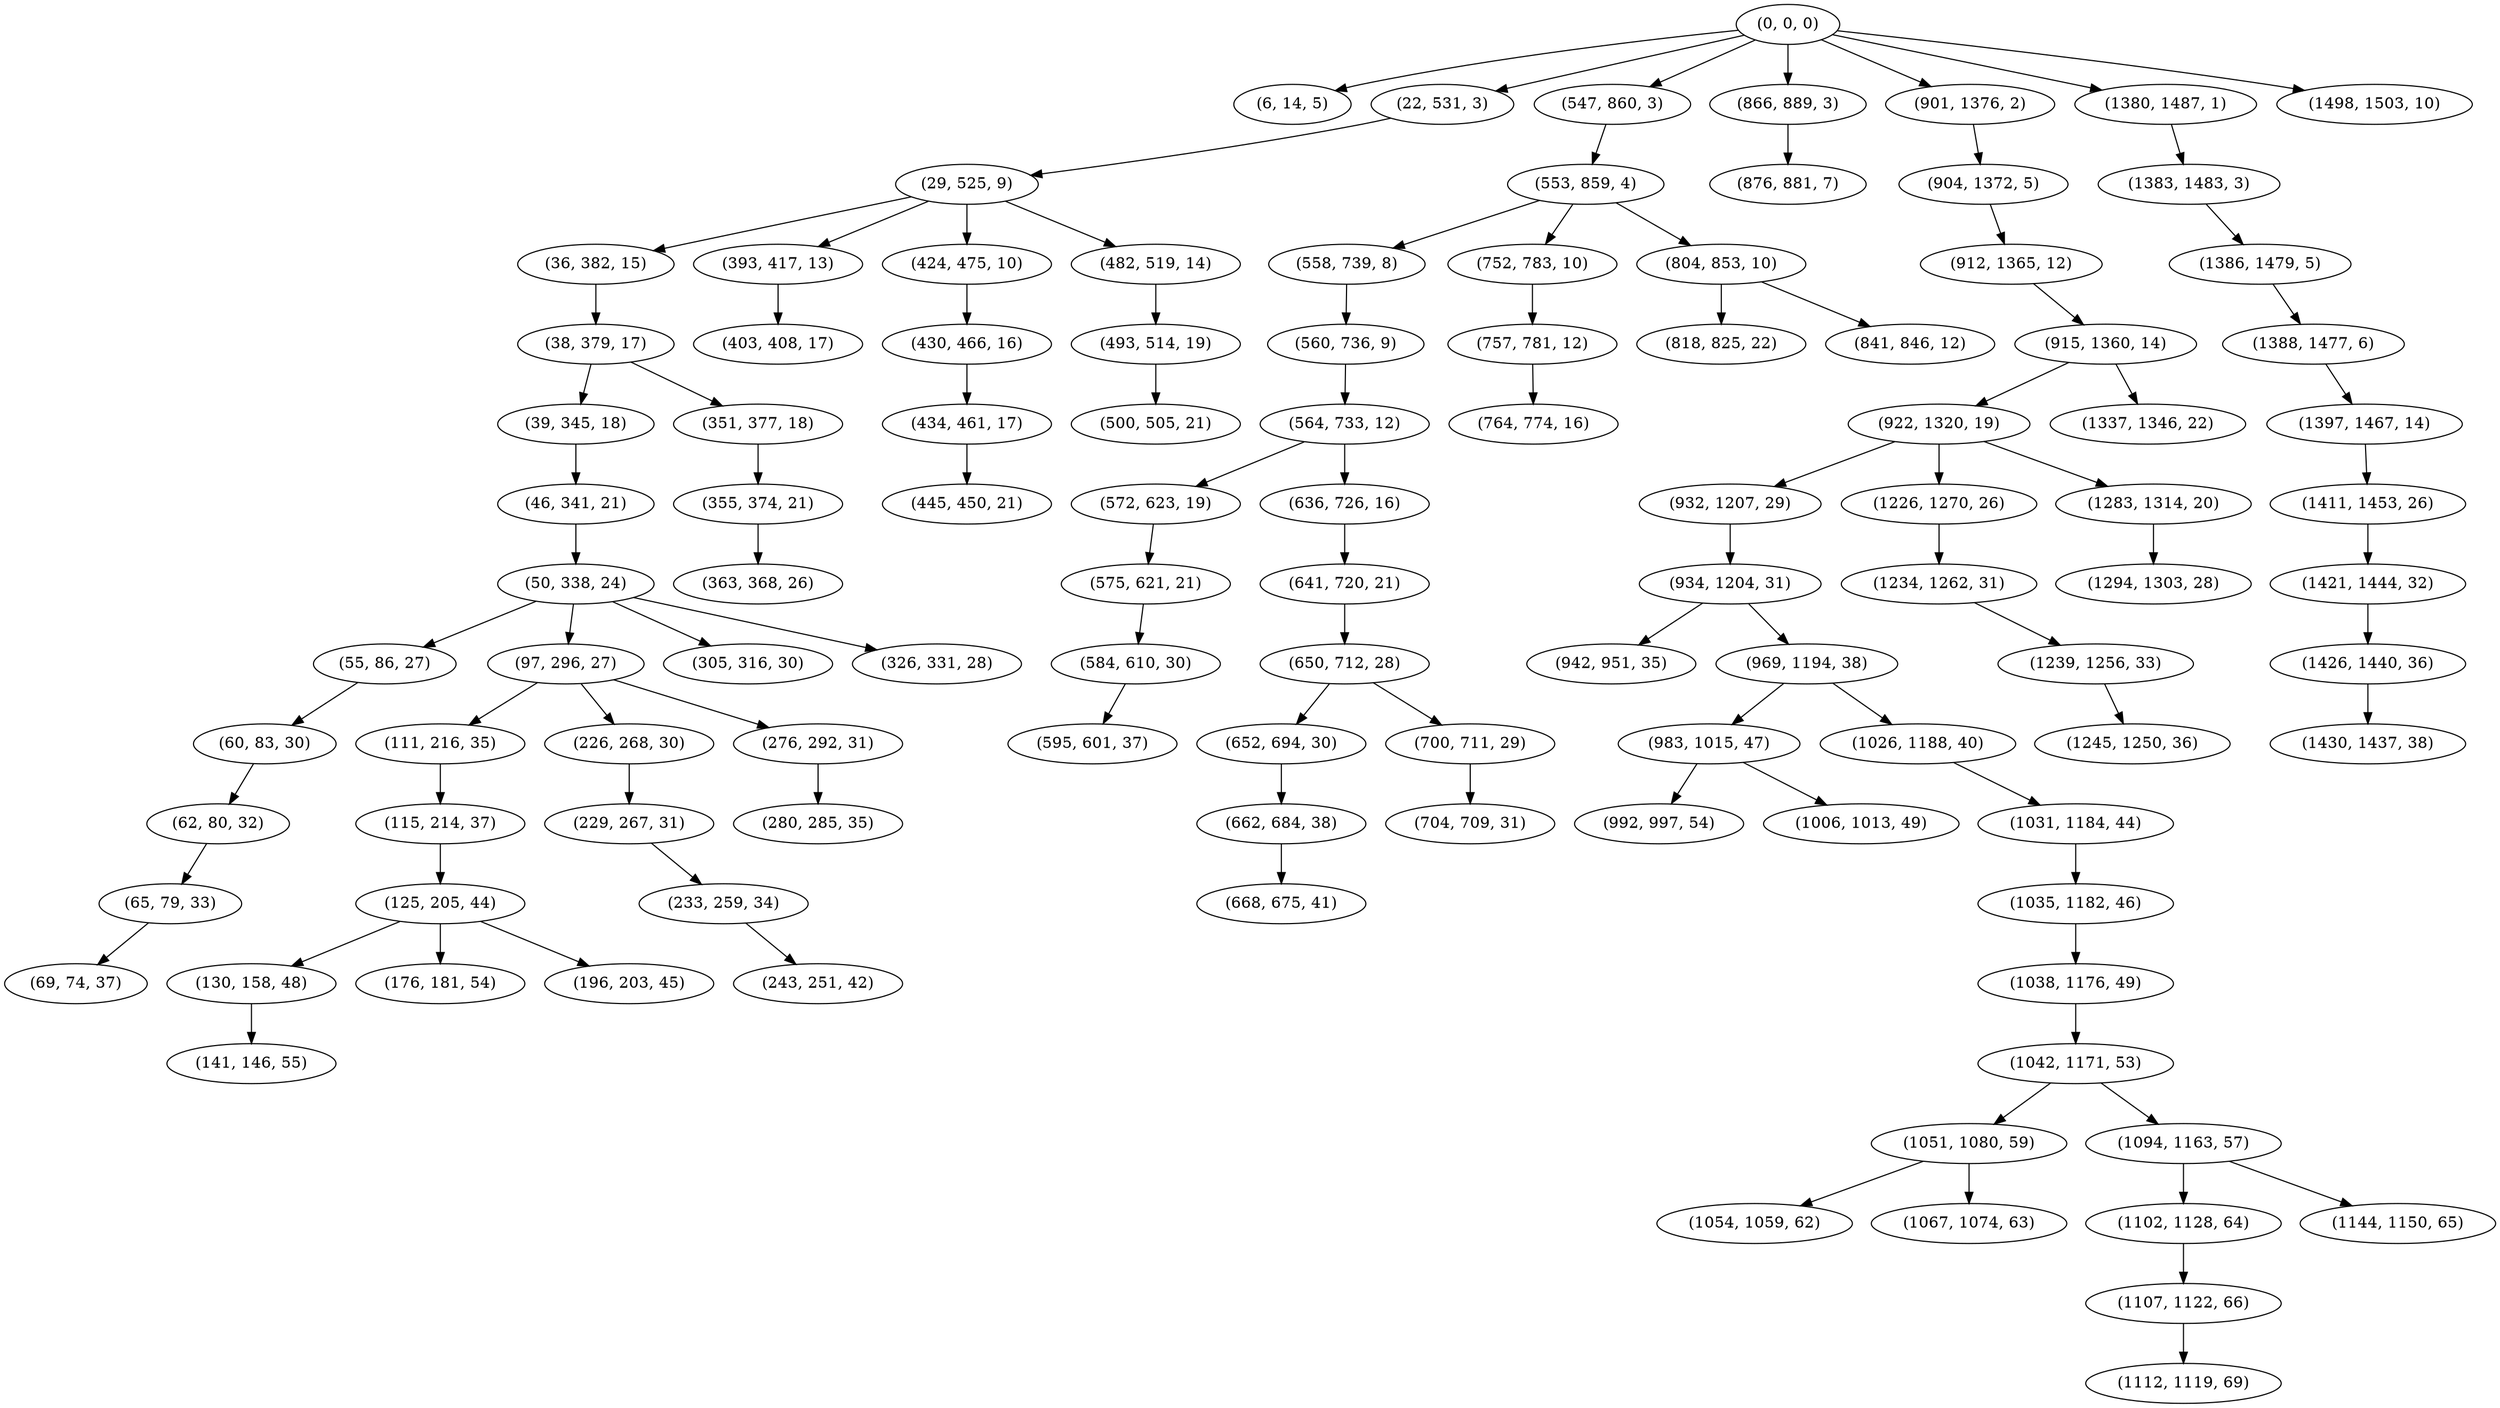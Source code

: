 digraph tree {
    "(0, 0, 0)";
    "(6, 14, 5)";
    "(22, 531, 3)";
    "(29, 525, 9)";
    "(36, 382, 15)";
    "(38, 379, 17)";
    "(39, 345, 18)";
    "(46, 341, 21)";
    "(50, 338, 24)";
    "(55, 86, 27)";
    "(60, 83, 30)";
    "(62, 80, 32)";
    "(65, 79, 33)";
    "(69, 74, 37)";
    "(97, 296, 27)";
    "(111, 216, 35)";
    "(115, 214, 37)";
    "(125, 205, 44)";
    "(130, 158, 48)";
    "(141, 146, 55)";
    "(176, 181, 54)";
    "(196, 203, 45)";
    "(226, 268, 30)";
    "(229, 267, 31)";
    "(233, 259, 34)";
    "(243, 251, 42)";
    "(276, 292, 31)";
    "(280, 285, 35)";
    "(305, 316, 30)";
    "(326, 331, 28)";
    "(351, 377, 18)";
    "(355, 374, 21)";
    "(363, 368, 26)";
    "(393, 417, 13)";
    "(403, 408, 17)";
    "(424, 475, 10)";
    "(430, 466, 16)";
    "(434, 461, 17)";
    "(445, 450, 21)";
    "(482, 519, 14)";
    "(493, 514, 19)";
    "(500, 505, 21)";
    "(547, 860, 3)";
    "(553, 859, 4)";
    "(558, 739, 8)";
    "(560, 736, 9)";
    "(564, 733, 12)";
    "(572, 623, 19)";
    "(575, 621, 21)";
    "(584, 610, 30)";
    "(595, 601, 37)";
    "(636, 726, 16)";
    "(641, 720, 21)";
    "(650, 712, 28)";
    "(652, 694, 30)";
    "(662, 684, 38)";
    "(668, 675, 41)";
    "(700, 711, 29)";
    "(704, 709, 31)";
    "(752, 783, 10)";
    "(757, 781, 12)";
    "(764, 774, 16)";
    "(804, 853, 10)";
    "(818, 825, 22)";
    "(841, 846, 12)";
    "(866, 889, 3)";
    "(876, 881, 7)";
    "(901, 1376, 2)";
    "(904, 1372, 5)";
    "(912, 1365, 12)";
    "(915, 1360, 14)";
    "(922, 1320, 19)";
    "(932, 1207, 29)";
    "(934, 1204, 31)";
    "(942, 951, 35)";
    "(969, 1194, 38)";
    "(983, 1015, 47)";
    "(992, 997, 54)";
    "(1006, 1013, 49)";
    "(1026, 1188, 40)";
    "(1031, 1184, 44)";
    "(1035, 1182, 46)";
    "(1038, 1176, 49)";
    "(1042, 1171, 53)";
    "(1051, 1080, 59)";
    "(1054, 1059, 62)";
    "(1067, 1074, 63)";
    "(1094, 1163, 57)";
    "(1102, 1128, 64)";
    "(1107, 1122, 66)";
    "(1112, 1119, 69)";
    "(1144, 1150, 65)";
    "(1226, 1270, 26)";
    "(1234, 1262, 31)";
    "(1239, 1256, 33)";
    "(1245, 1250, 36)";
    "(1283, 1314, 20)";
    "(1294, 1303, 28)";
    "(1337, 1346, 22)";
    "(1380, 1487, 1)";
    "(1383, 1483, 3)";
    "(1386, 1479, 5)";
    "(1388, 1477, 6)";
    "(1397, 1467, 14)";
    "(1411, 1453, 26)";
    "(1421, 1444, 32)";
    "(1426, 1440, 36)";
    "(1430, 1437, 38)";
    "(1498, 1503, 10)";
    "(0, 0, 0)" -> "(6, 14, 5)";
    "(0, 0, 0)" -> "(22, 531, 3)";
    "(0, 0, 0)" -> "(547, 860, 3)";
    "(0, 0, 0)" -> "(866, 889, 3)";
    "(0, 0, 0)" -> "(901, 1376, 2)";
    "(0, 0, 0)" -> "(1380, 1487, 1)";
    "(0, 0, 0)" -> "(1498, 1503, 10)";
    "(22, 531, 3)" -> "(29, 525, 9)";
    "(29, 525, 9)" -> "(36, 382, 15)";
    "(29, 525, 9)" -> "(393, 417, 13)";
    "(29, 525, 9)" -> "(424, 475, 10)";
    "(29, 525, 9)" -> "(482, 519, 14)";
    "(36, 382, 15)" -> "(38, 379, 17)";
    "(38, 379, 17)" -> "(39, 345, 18)";
    "(38, 379, 17)" -> "(351, 377, 18)";
    "(39, 345, 18)" -> "(46, 341, 21)";
    "(46, 341, 21)" -> "(50, 338, 24)";
    "(50, 338, 24)" -> "(55, 86, 27)";
    "(50, 338, 24)" -> "(97, 296, 27)";
    "(50, 338, 24)" -> "(305, 316, 30)";
    "(50, 338, 24)" -> "(326, 331, 28)";
    "(55, 86, 27)" -> "(60, 83, 30)";
    "(60, 83, 30)" -> "(62, 80, 32)";
    "(62, 80, 32)" -> "(65, 79, 33)";
    "(65, 79, 33)" -> "(69, 74, 37)";
    "(97, 296, 27)" -> "(111, 216, 35)";
    "(97, 296, 27)" -> "(226, 268, 30)";
    "(97, 296, 27)" -> "(276, 292, 31)";
    "(111, 216, 35)" -> "(115, 214, 37)";
    "(115, 214, 37)" -> "(125, 205, 44)";
    "(125, 205, 44)" -> "(130, 158, 48)";
    "(125, 205, 44)" -> "(176, 181, 54)";
    "(125, 205, 44)" -> "(196, 203, 45)";
    "(130, 158, 48)" -> "(141, 146, 55)";
    "(226, 268, 30)" -> "(229, 267, 31)";
    "(229, 267, 31)" -> "(233, 259, 34)";
    "(233, 259, 34)" -> "(243, 251, 42)";
    "(276, 292, 31)" -> "(280, 285, 35)";
    "(351, 377, 18)" -> "(355, 374, 21)";
    "(355, 374, 21)" -> "(363, 368, 26)";
    "(393, 417, 13)" -> "(403, 408, 17)";
    "(424, 475, 10)" -> "(430, 466, 16)";
    "(430, 466, 16)" -> "(434, 461, 17)";
    "(434, 461, 17)" -> "(445, 450, 21)";
    "(482, 519, 14)" -> "(493, 514, 19)";
    "(493, 514, 19)" -> "(500, 505, 21)";
    "(547, 860, 3)" -> "(553, 859, 4)";
    "(553, 859, 4)" -> "(558, 739, 8)";
    "(553, 859, 4)" -> "(752, 783, 10)";
    "(553, 859, 4)" -> "(804, 853, 10)";
    "(558, 739, 8)" -> "(560, 736, 9)";
    "(560, 736, 9)" -> "(564, 733, 12)";
    "(564, 733, 12)" -> "(572, 623, 19)";
    "(564, 733, 12)" -> "(636, 726, 16)";
    "(572, 623, 19)" -> "(575, 621, 21)";
    "(575, 621, 21)" -> "(584, 610, 30)";
    "(584, 610, 30)" -> "(595, 601, 37)";
    "(636, 726, 16)" -> "(641, 720, 21)";
    "(641, 720, 21)" -> "(650, 712, 28)";
    "(650, 712, 28)" -> "(652, 694, 30)";
    "(650, 712, 28)" -> "(700, 711, 29)";
    "(652, 694, 30)" -> "(662, 684, 38)";
    "(662, 684, 38)" -> "(668, 675, 41)";
    "(700, 711, 29)" -> "(704, 709, 31)";
    "(752, 783, 10)" -> "(757, 781, 12)";
    "(757, 781, 12)" -> "(764, 774, 16)";
    "(804, 853, 10)" -> "(818, 825, 22)";
    "(804, 853, 10)" -> "(841, 846, 12)";
    "(866, 889, 3)" -> "(876, 881, 7)";
    "(901, 1376, 2)" -> "(904, 1372, 5)";
    "(904, 1372, 5)" -> "(912, 1365, 12)";
    "(912, 1365, 12)" -> "(915, 1360, 14)";
    "(915, 1360, 14)" -> "(922, 1320, 19)";
    "(915, 1360, 14)" -> "(1337, 1346, 22)";
    "(922, 1320, 19)" -> "(932, 1207, 29)";
    "(922, 1320, 19)" -> "(1226, 1270, 26)";
    "(922, 1320, 19)" -> "(1283, 1314, 20)";
    "(932, 1207, 29)" -> "(934, 1204, 31)";
    "(934, 1204, 31)" -> "(942, 951, 35)";
    "(934, 1204, 31)" -> "(969, 1194, 38)";
    "(969, 1194, 38)" -> "(983, 1015, 47)";
    "(969, 1194, 38)" -> "(1026, 1188, 40)";
    "(983, 1015, 47)" -> "(992, 997, 54)";
    "(983, 1015, 47)" -> "(1006, 1013, 49)";
    "(1026, 1188, 40)" -> "(1031, 1184, 44)";
    "(1031, 1184, 44)" -> "(1035, 1182, 46)";
    "(1035, 1182, 46)" -> "(1038, 1176, 49)";
    "(1038, 1176, 49)" -> "(1042, 1171, 53)";
    "(1042, 1171, 53)" -> "(1051, 1080, 59)";
    "(1042, 1171, 53)" -> "(1094, 1163, 57)";
    "(1051, 1080, 59)" -> "(1054, 1059, 62)";
    "(1051, 1080, 59)" -> "(1067, 1074, 63)";
    "(1094, 1163, 57)" -> "(1102, 1128, 64)";
    "(1094, 1163, 57)" -> "(1144, 1150, 65)";
    "(1102, 1128, 64)" -> "(1107, 1122, 66)";
    "(1107, 1122, 66)" -> "(1112, 1119, 69)";
    "(1226, 1270, 26)" -> "(1234, 1262, 31)";
    "(1234, 1262, 31)" -> "(1239, 1256, 33)";
    "(1239, 1256, 33)" -> "(1245, 1250, 36)";
    "(1283, 1314, 20)" -> "(1294, 1303, 28)";
    "(1380, 1487, 1)" -> "(1383, 1483, 3)";
    "(1383, 1483, 3)" -> "(1386, 1479, 5)";
    "(1386, 1479, 5)" -> "(1388, 1477, 6)";
    "(1388, 1477, 6)" -> "(1397, 1467, 14)";
    "(1397, 1467, 14)" -> "(1411, 1453, 26)";
    "(1411, 1453, 26)" -> "(1421, 1444, 32)";
    "(1421, 1444, 32)" -> "(1426, 1440, 36)";
    "(1426, 1440, 36)" -> "(1430, 1437, 38)";
}
